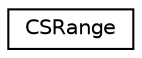 digraph "Graphical Class Hierarchy"
{
  edge [fontname="Helvetica",fontsize="10",labelfontname="Helvetica",labelfontsize="10"];
  node [fontname="Helvetica",fontsize="10",shape=record];
  rankdir="LR";
  Node0 [label="CSRange",height=0.2,width=0.4,color="black", fillcolor="white", style="filled",URL="$structCSRange.html",tooltip="A range. "];
}
